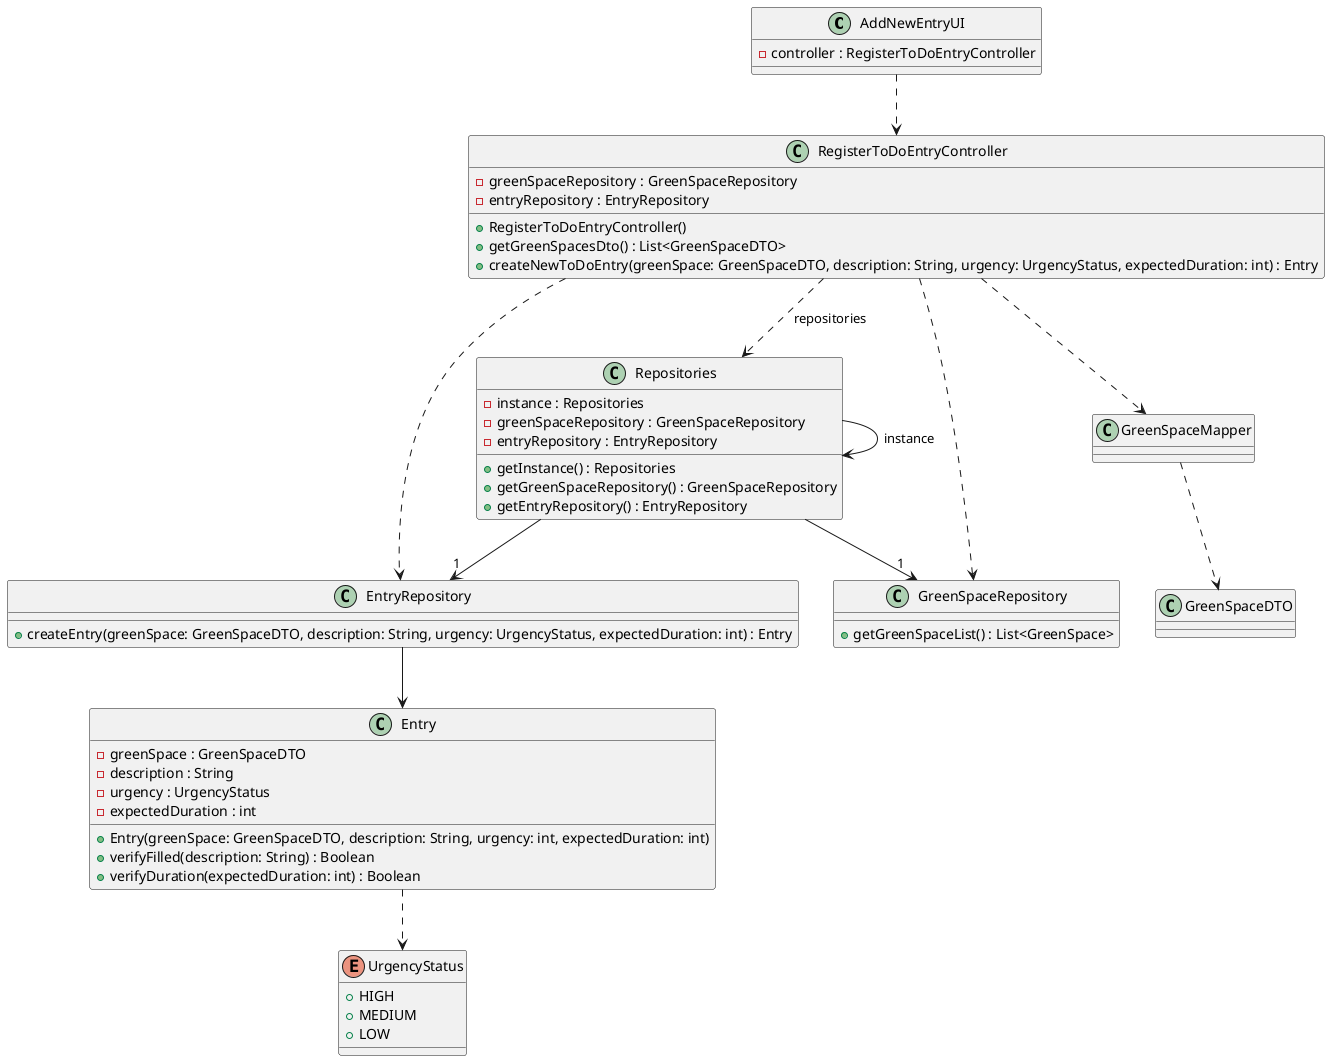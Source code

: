 @startuml
skinparam shadowing false
skinparam line type polyline

class AddNewEntryUI {
    - controller : RegisterToDoEntryController
}

class RegisterToDoEntryController {
    - greenSpaceRepository : GreenSpaceRepository
    - entryRepository : EntryRepository
    + RegisterToDoEntryController()
    + getGreenSpacesDto() : List<GreenSpaceDTO>
    + createNewToDoEntry(greenSpace: GreenSpaceDTO, description: String, urgency: UrgencyStatus, expectedDuration: int) : Entry
}

enum UrgencyStatus{
+HIGH
+MEDIUM
+LOW
}

class Repositories {
    - instance : Repositories
    - greenSpaceRepository : GreenSpaceRepository
    - entryRepository : EntryRepository
    + getInstance() : Repositories
    + getGreenSpaceRepository() : GreenSpaceRepository
    + getEntryRepository() : EntryRepository
}

class GreenSpaceRepository {
    + getGreenSpaceList() : List<GreenSpace>
}

class EntryRepository {
    + createEntry(greenSpace: GreenSpaceDTO, description: String, urgency: UrgencyStatus, expectedDuration: int) : Entry
}

class Entry {
    - greenSpace : GreenSpaceDTO
    - description : String
    - urgency : UrgencyStatus
    - expectedDuration : int
    + Entry(greenSpace: GreenSpaceDTO, description: String, urgency: int, expectedDuration: int)
    + verifyFilled(description: String) : Boolean
    + verifyDuration(expectedDuration: int) : Boolean
}

class GreenSpaceDTO {

}

class GreenSpaceMapper {
}

AddNewEntryUI ..> RegisterToDoEntryController
Entry ..> UrgencyStatus
RegisterToDoEntryController ..> Repositories: repositories
Repositories --> Repositories: instance
RegisterToDoEntryController ..> GreenSpaceRepository
RegisterToDoEntryController ..> EntryRepository
Repositories --> "1" GreenSpaceRepository
Repositories --> "1" EntryRepository
RegisterToDoEntryController ..> GreenSpaceMapper

GreenSpaceMapper ..> GreenSpaceDTO
EntryRepository --> Entry

@enduml
